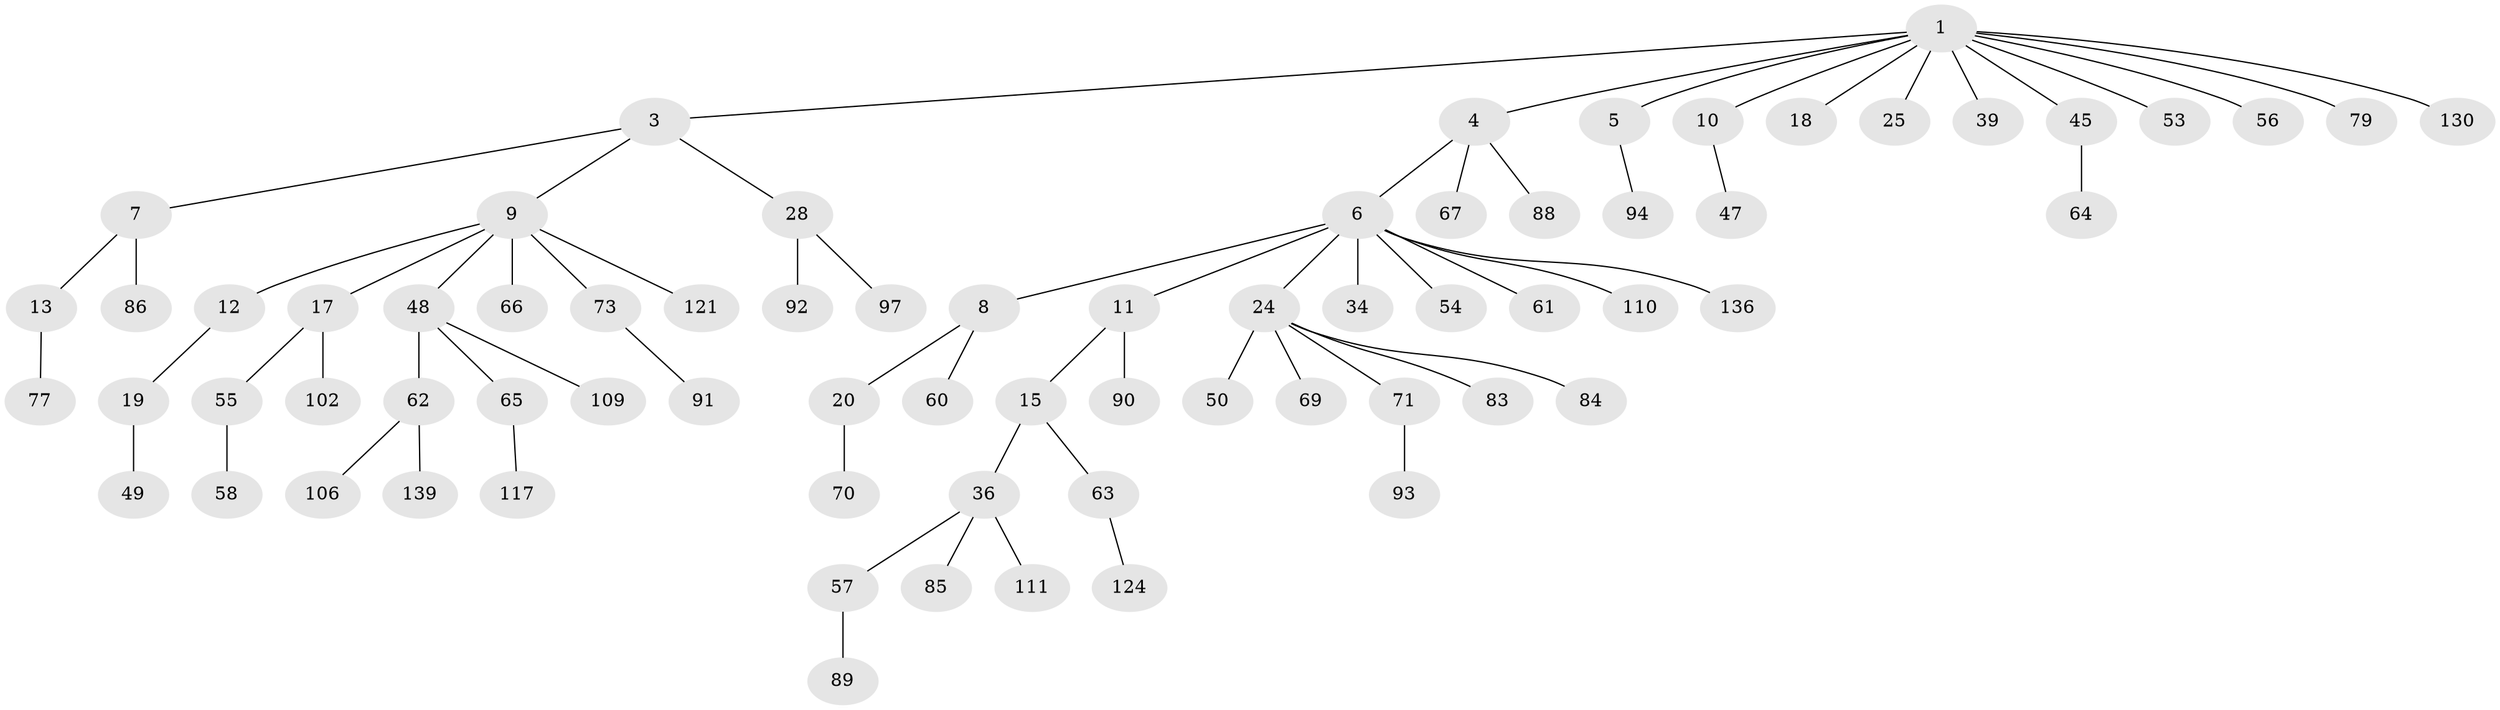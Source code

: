 // original degree distribution, {11: 0.006993006993006993, 3: 0.13286713286713286, 5: 0.027972027972027972, 4: 0.04895104895104895, 2: 0.3006993006993007, 9: 0.006993006993006993, 6: 0.006993006993006993, 1: 0.46853146853146854}
// Generated by graph-tools (version 1.1) at 2025/15/03/09/25 04:15:24]
// undirected, 71 vertices, 70 edges
graph export_dot {
graph [start="1"]
  node [color=gray90,style=filled];
  1 [super="+2"];
  3 [super="+35"];
  4;
  5;
  6 [super="+29+14"];
  7 [super="+31"];
  8 [super="+98+23+16"];
  9 [super="+38+44+32"];
  10 [super="+26+21"];
  11 [super="+87"];
  12;
  13 [super="+27"];
  15;
  17;
  18;
  19 [super="+133+41"];
  20;
  24 [super="+40+33+30"];
  25 [super="+59"];
  28 [super="+37"];
  34 [super="+137+101"];
  36 [super="+68+128+43"];
  39;
  45;
  47 [super="+103"];
  48;
  49;
  50;
  53;
  54;
  55;
  56 [super="+105"];
  57;
  58 [super="+120"];
  60;
  61;
  62;
  63;
  64;
  65;
  66;
  67 [super="+78"];
  69 [super="+76"];
  70 [super="+95"];
  71 [super="+72"];
  73;
  77 [super="+99+112"];
  79;
  83;
  84;
  85;
  86 [super="+122"];
  88 [super="+96"];
  89;
  90;
  91;
  92 [super="+107"];
  93;
  94;
  97;
  102;
  106 [super="+134+143"];
  109;
  110;
  111;
  117 [super="+118"];
  121;
  124;
  130;
  136;
  139;
  1 -- 3;
  1 -- 4;
  1 -- 5;
  1 -- 18;
  1 -- 25;
  1 -- 45;
  1 -- 53;
  1 -- 56;
  1 -- 79;
  1 -- 130;
  1 -- 10;
  1 -- 39;
  3 -- 7;
  3 -- 9;
  3 -- 28;
  4 -- 6;
  4 -- 67;
  4 -- 88;
  5 -- 94;
  6 -- 8;
  6 -- 11;
  6 -- 24;
  6 -- 61;
  6 -- 110;
  6 -- 136;
  6 -- 54;
  6 -- 34;
  7 -- 13;
  7 -- 86;
  8 -- 20;
  8 -- 60;
  9 -- 12;
  9 -- 17;
  9 -- 66;
  9 -- 121;
  9 -- 73;
  9 -- 48;
  10 -- 47;
  11 -- 15;
  11 -- 90;
  12 -- 19;
  13 -- 77;
  15 -- 36;
  15 -- 63;
  17 -- 55;
  17 -- 102;
  19 -- 49;
  20 -- 70;
  24 -- 50;
  24 -- 71;
  24 -- 83;
  24 -- 84;
  24 -- 69;
  28 -- 97;
  28 -- 92;
  36 -- 85;
  36 -- 111;
  36 -- 57;
  45 -- 64;
  48 -- 62;
  48 -- 65;
  48 -- 109;
  55 -- 58;
  57 -- 89;
  62 -- 106;
  62 -- 139;
  63 -- 124;
  65 -- 117;
  71 -- 93;
  73 -- 91;
}
